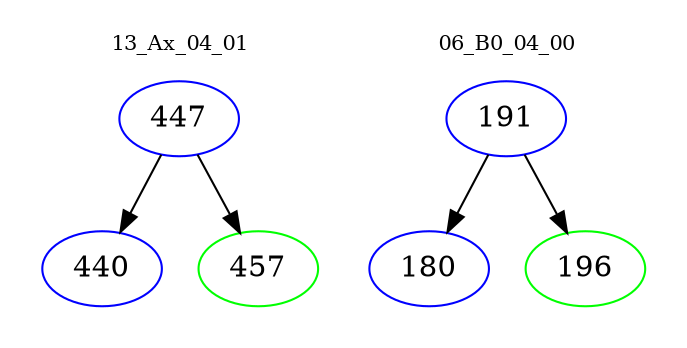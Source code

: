 digraph{
subgraph cluster_0 {
color = white
label = "13_Ax_04_01";
fontsize=10;
T0_447 [label="447", color="blue"]
T0_447 -> T0_440 [color="black"]
T0_440 [label="440", color="blue"]
T0_447 -> T0_457 [color="black"]
T0_457 [label="457", color="green"]
}
subgraph cluster_1 {
color = white
label = "06_B0_04_00";
fontsize=10;
T1_191 [label="191", color="blue"]
T1_191 -> T1_180 [color="black"]
T1_180 [label="180", color="blue"]
T1_191 -> T1_196 [color="black"]
T1_196 [label="196", color="green"]
}
}
